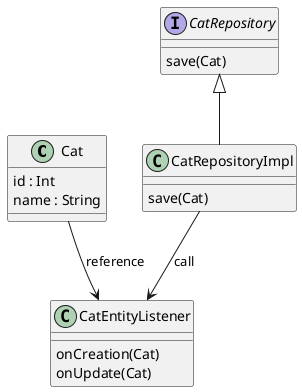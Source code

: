 @startuml
'https://plantuml.com/class-diagram


class Cat {
    id : Int
    name : String
}

class CatEntityListener {
    onCreation(Cat)
    onUpdate(Cat)
}


interface CatRepository {
    save(Cat)
}

class CatRepositoryImpl {
    save(Cat)
}

Cat --> CatEntityListener : reference
CatRepositoryImpl --> CatEntityListener : call
CatRepository <|-- CatRepositoryImpl

@enduml
